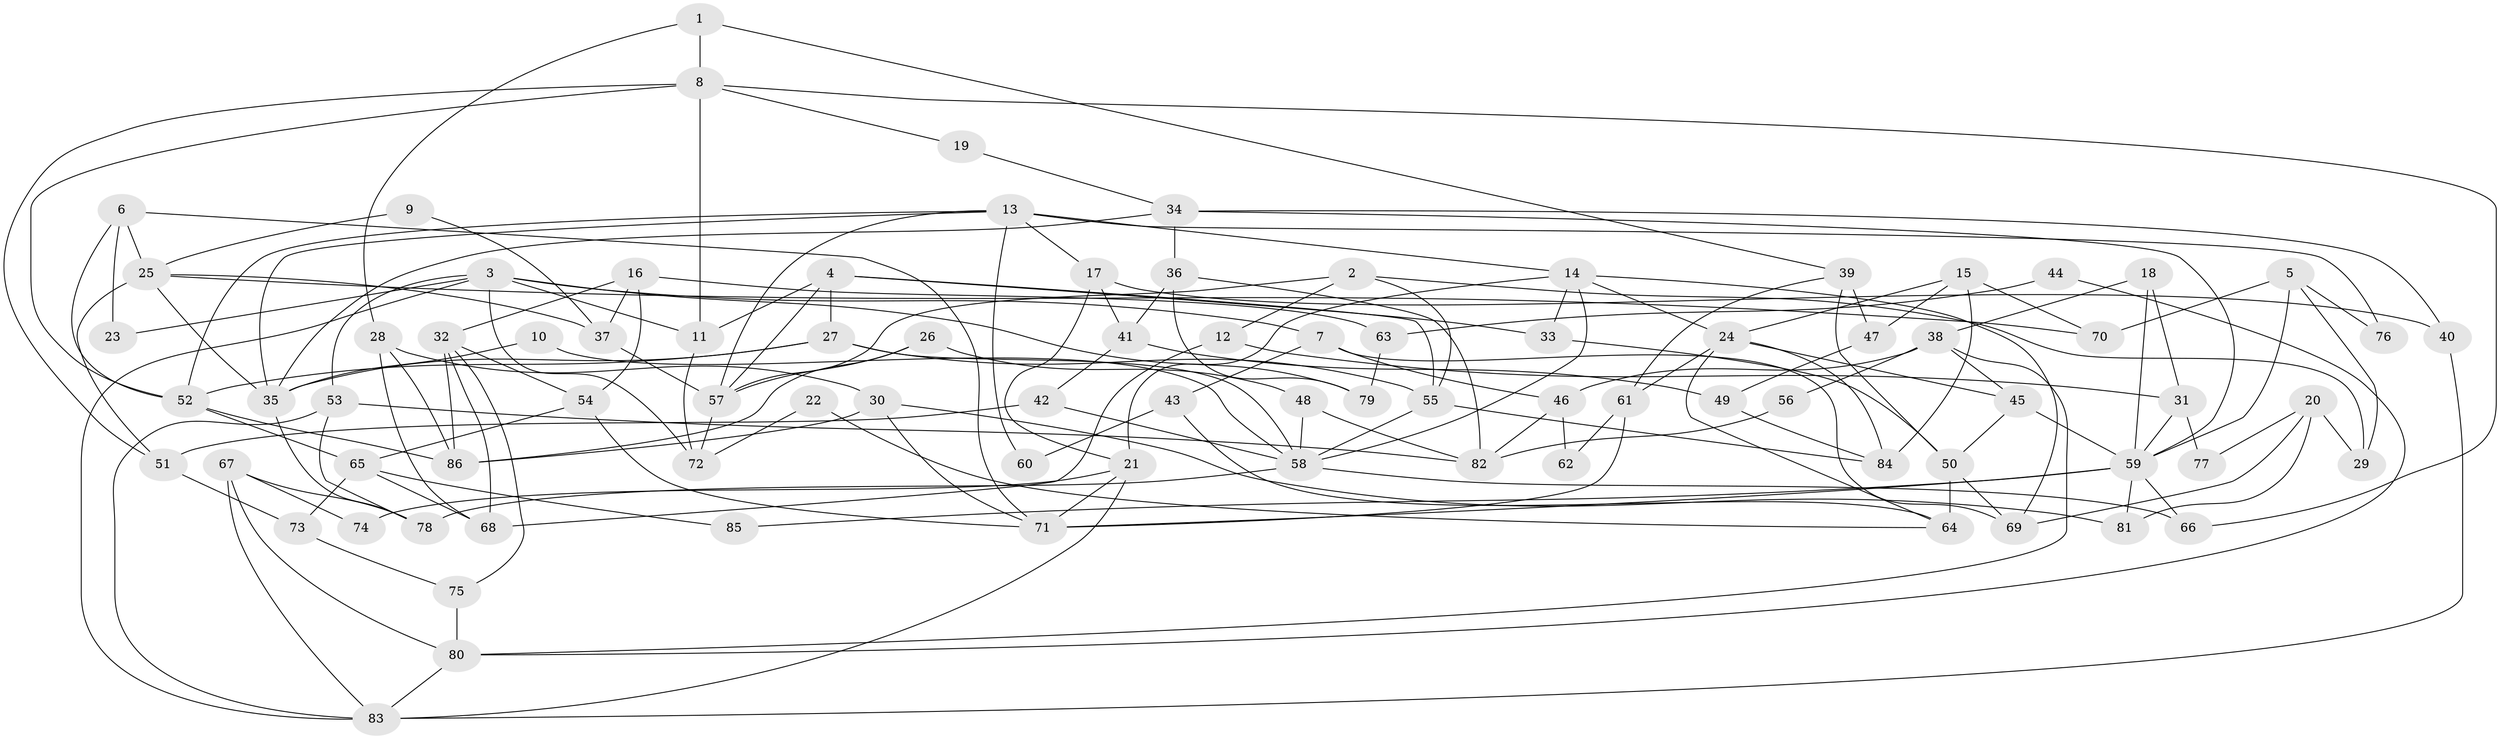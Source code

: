 // coarse degree distribution, {6: 0.18518518518518517, 7: 0.18518518518518517, 4: 0.14814814814814814, 8: 0.1111111111111111, 10: 0.07407407407407407, 3: 0.07407407407407407, 5: 0.14814814814814814, 9: 0.037037037037037035, 2: 0.037037037037037035}
// Generated by graph-tools (version 1.1) at 2025/37/03/04/25 23:37:09]
// undirected, 86 vertices, 172 edges
graph export_dot {
  node [color=gray90,style=filled];
  1;
  2;
  3;
  4;
  5;
  6;
  7;
  8;
  9;
  10;
  11;
  12;
  13;
  14;
  15;
  16;
  17;
  18;
  19;
  20;
  21;
  22;
  23;
  24;
  25;
  26;
  27;
  28;
  29;
  30;
  31;
  32;
  33;
  34;
  35;
  36;
  37;
  38;
  39;
  40;
  41;
  42;
  43;
  44;
  45;
  46;
  47;
  48;
  49;
  50;
  51;
  52;
  53;
  54;
  55;
  56;
  57;
  58;
  59;
  60;
  61;
  62;
  63;
  64;
  65;
  66;
  67;
  68;
  69;
  70;
  71;
  72;
  73;
  74;
  75;
  76;
  77;
  78;
  79;
  80;
  81;
  82;
  83;
  84;
  85;
  86;
  1 -- 28;
  1 -- 8;
  1 -- 39;
  2 -- 29;
  2 -- 57;
  2 -- 12;
  2 -- 55;
  3 -- 7;
  3 -- 53;
  3 -- 11;
  3 -- 23;
  3 -- 72;
  3 -- 79;
  3 -- 83;
  4 -- 27;
  4 -- 57;
  4 -- 11;
  4 -- 33;
  4 -- 55;
  5 -- 59;
  5 -- 70;
  5 -- 29;
  5 -- 76;
  6 -- 52;
  6 -- 71;
  6 -- 23;
  6 -- 25;
  7 -- 46;
  7 -- 69;
  7 -- 43;
  8 -- 52;
  8 -- 11;
  8 -- 19;
  8 -- 51;
  8 -- 66;
  9 -- 37;
  9 -- 25;
  10 -- 35;
  10 -- 58;
  11 -- 72;
  12 -- 68;
  12 -- 31;
  13 -- 14;
  13 -- 35;
  13 -- 17;
  13 -- 52;
  13 -- 57;
  13 -- 60;
  13 -- 76;
  14 -- 24;
  14 -- 21;
  14 -- 33;
  14 -- 58;
  14 -- 69;
  15 -- 84;
  15 -- 47;
  15 -- 24;
  15 -- 70;
  16 -- 54;
  16 -- 37;
  16 -- 32;
  16 -- 63;
  17 -- 21;
  17 -- 40;
  17 -- 41;
  18 -- 31;
  18 -- 38;
  18 -- 59;
  19 -- 34;
  20 -- 69;
  20 -- 81;
  20 -- 29;
  20 -- 77;
  21 -- 83;
  21 -- 71;
  21 -- 74;
  22 -- 72;
  22 -- 64;
  24 -- 45;
  24 -- 61;
  24 -- 64;
  24 -- 84;
  25 -- 35;
  25 -- 37;
  25 -- 51;
  25 -- 70;
  26 -- 57;
  26 -- 86;
  26 -- 48;
  27 -- 55;
  27 -- 58;
  27 -- 35;
  27 -- 52;
  28 -- 86;
  28 -- 68;
  28 -- 30;
  30 -- 86;
  30 -- 71;
  30 -- 81;
  31 -- 59;
  31 -- 77;
  32 -- 75;
  32 -- 54;
  32 -- 68;
  32 -- 86;
  33 -- 50;
  34 -- 35;
  34 -- 59;
  34 -- 36;
  34 -- 40;
  35 -- 78;
  36 -- 41;
  36 -- 79;
  36 -- 82;
  37 -- 57;
  38 -- 45;
  38 -- 80;
  38 -- 46;
  38 -- 56;
  39 -- 61;
  39 -- 47;
  39 -- 50;
  40 -- 83;
  41 -- 42;
  41 -- 49;
  42 -- 58;
  42 -- 51;
  43 -- 64;
  43 -- 60;
  44 -- 80;
  44 -- 63;
  45 -- 50;
  45 -- 59;
  46 -- 82;
  46 -- 62;
  47 -- 49;
  48 -- 58;
  48 -- 82;
  49 -- 84;
  50 -- 64;
  50 -- 69;
  51 -- 73;
  52 -- 65;
  52 -- 86;
  53 -- 83;
  53 -- 82;
  53 -- 78;
  54 -- 71;
  54 -- 65;
  55 -- 58;
  55 -- 84;
  56 -- 82;
  57 -- 72;
  58 -- 66;
  58 -- 78;
  59 -- 66;
  59 -- 71;
  59 -- 81;
  59 -- 85;
  61 -- 71;
  61 -- 62;
  63 -- 79;
  65 -- 68;
  65 -- 73;
  65 -- 85;
  67 -- 78;
  67 -- 83;
  67 -- 74;
  67 -- 80;
  73 -- 75;
  75 -- 80;
  80 -- 83;
}
